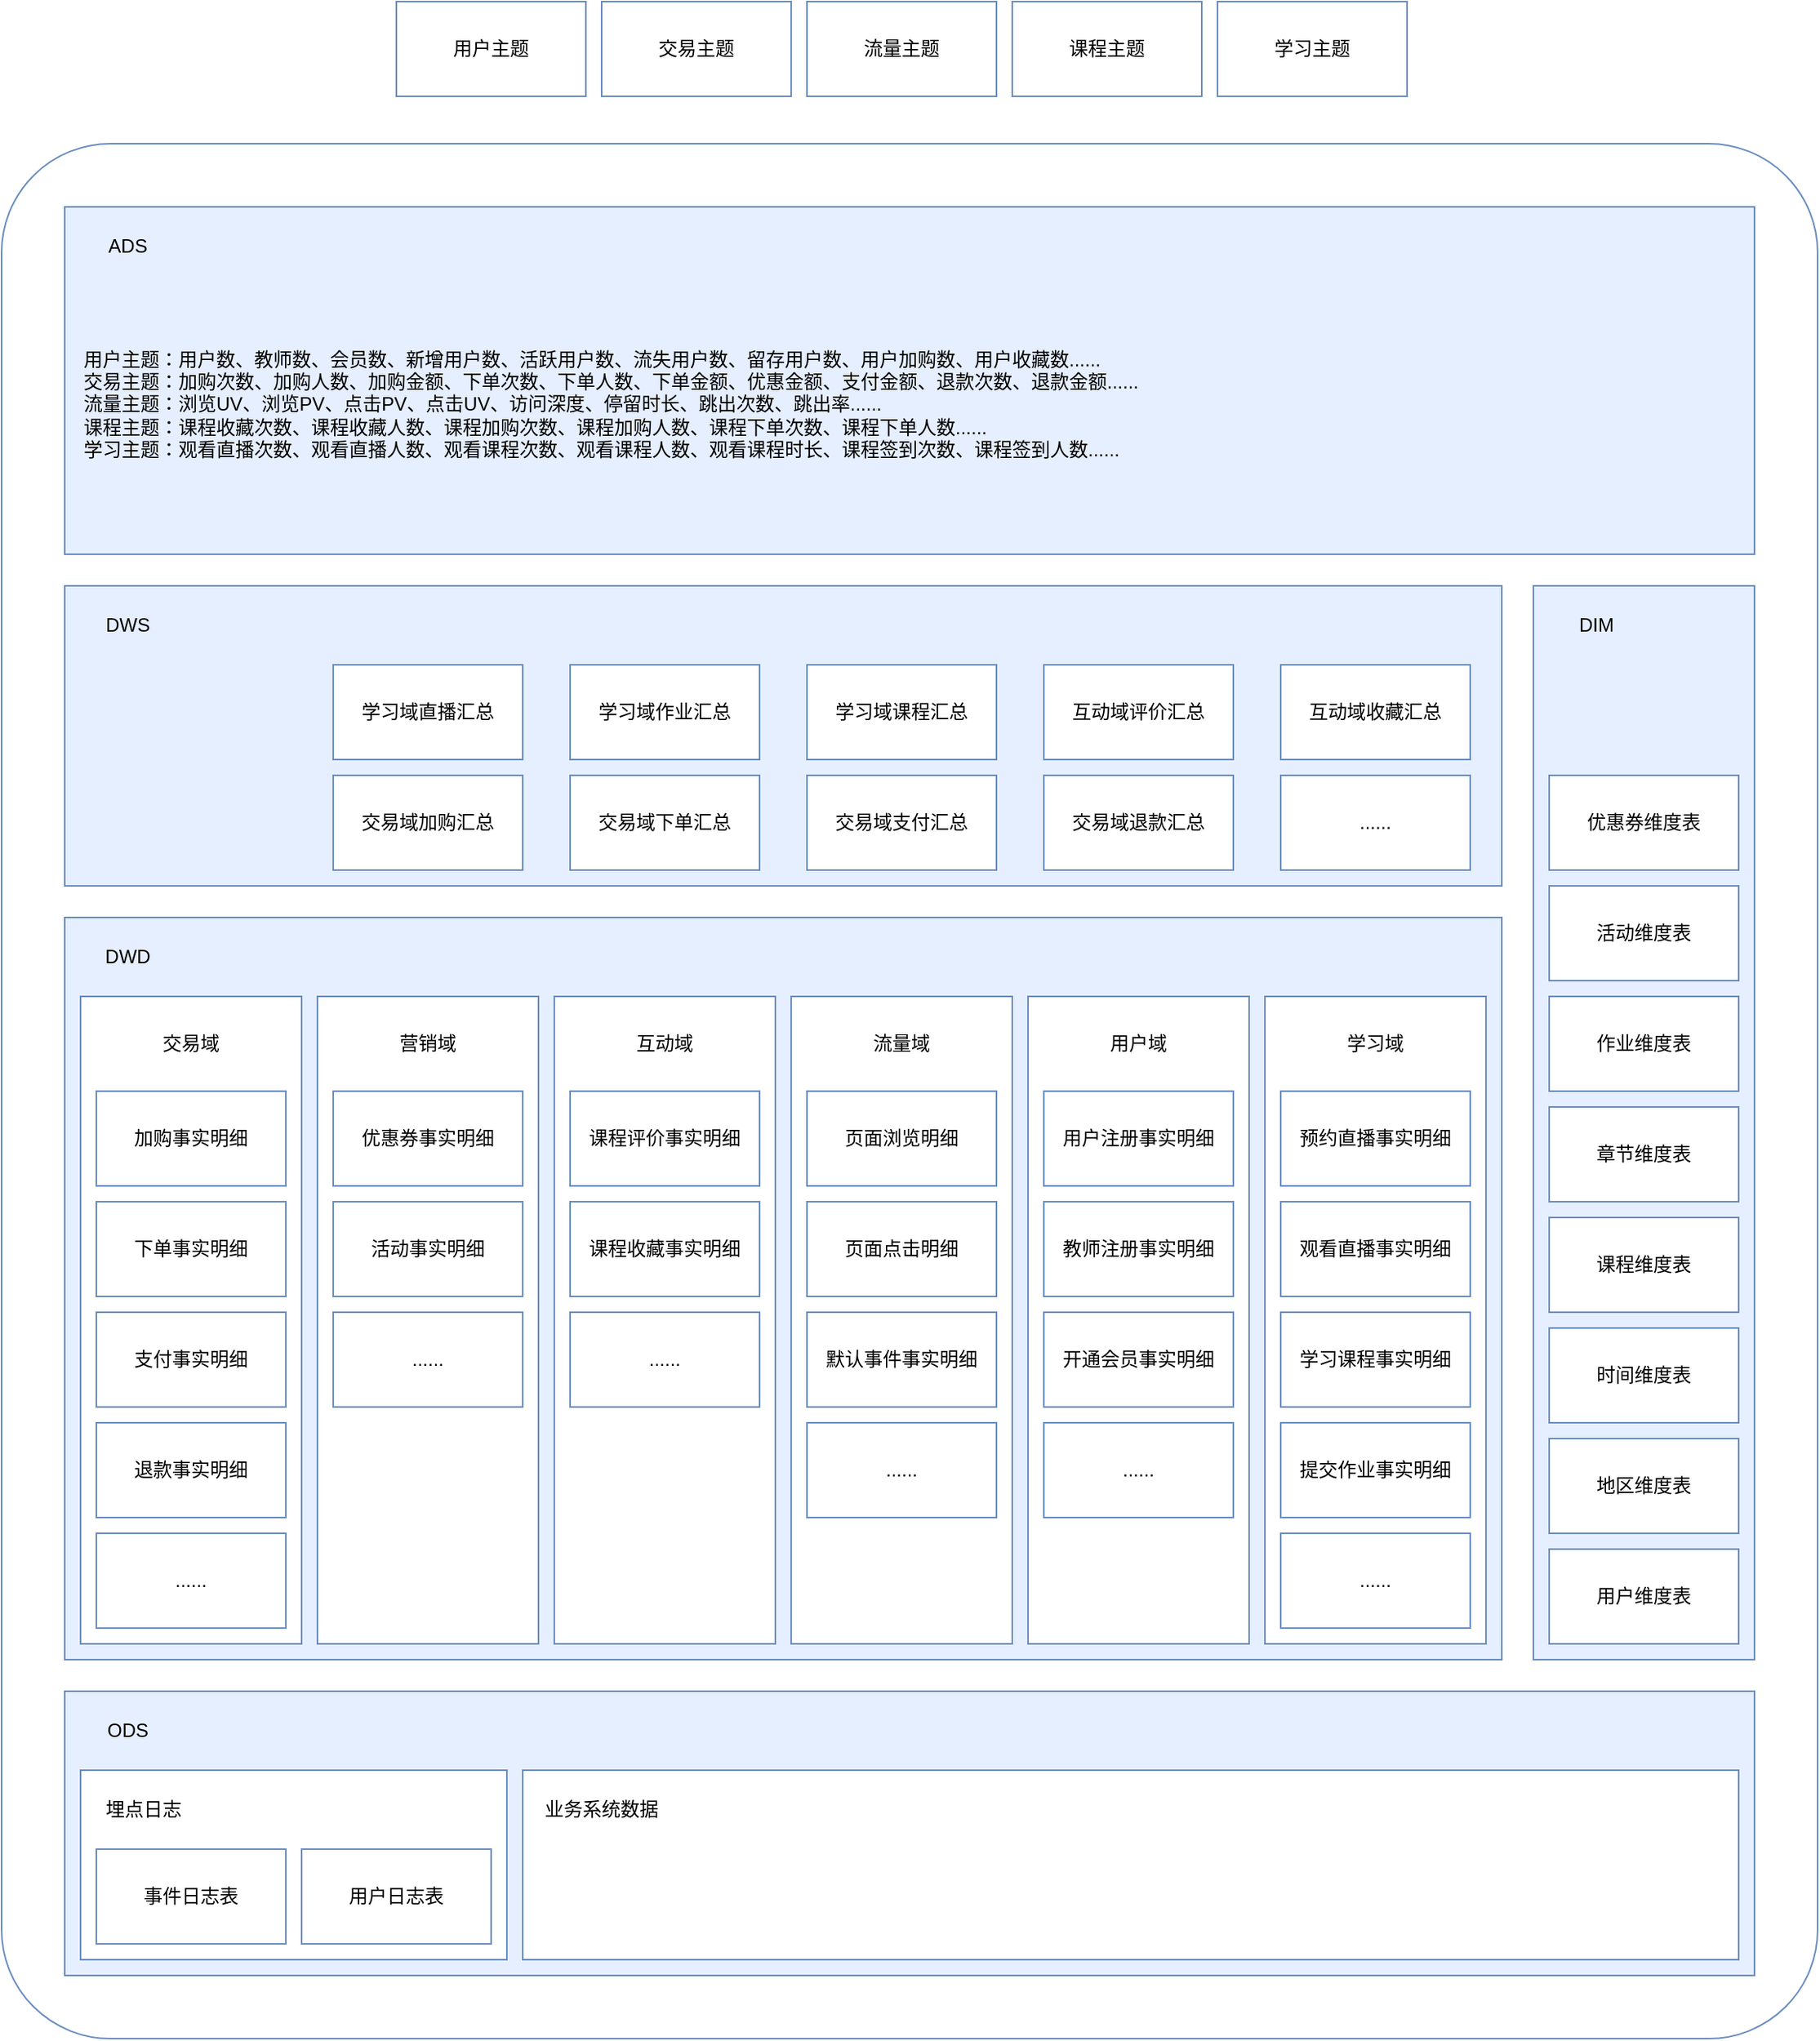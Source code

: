 <mxfile version="21.3.7" type="github">
  <diagram name="第 1 页" id="O_QHGvnCZH730tNBmOar">
    <mxGraphModel dx="3217" dy="2402" grid="1" gridSize="10" guides="1" tooltips="1" connect="1" arrows="1" fold="1" page="1" pageScale="1" pageWidth="827" pageHeight="1169" math="0" shadow="0">
      <root>
        <mxCell id="0" />
        <mxCell id="1" parent="0" />
        <mxCell id="saVYviV8NVjSQybobaWA-1" value="" style="rounded=1;whiteSpace=wrap;html=1;fillColor=none;glass=0;strokeColor=#6C8EBF;arcSize=6;" parent="1" vertex="1">
          <mxGeometry x="-30" y="-340" width="1150" height="1200" as="geometry" />
        </mxCell>
        <mxCell id="saVYviV8NVjSQybobaWA-2" value="" style="rounded=0;whiteSpace=wrap;html=1;fillColor=#E6EFFF;strokeColor=#6C8EBF;" parent="1" vertex="1">
          <mxGeometry x="10" y="640" width="1070" height="180" as="geometry" />
        </mxCell>
        <mxCell id="saVYviV8NVjSQybobaWA-3" value="" style="rounded=0;whiteSpace=wrap;html=1;strokeColor=#6C8EBF;" parent="1" vertex="1">
          <mxGeometry x="20" y="690" width="270" height="120" as="geometry" />
        </mxCell>
        <mxCell id="saVYviV8NVjSQybobaWA-4" value="事件日志表" style="rounded=0;whiteSpace=wrap;html=1;strokeColor=#6C8EBF;" parent="1" vertex="1">
          <mxGeometry x="30" y="740" width="120" height="60" as="geometry" />
        </mxCell>
        <mxCell id="saVYviV8NVjSQybobaWA-5" value="用户日志表" style="rounded=0;whiteSpace=wrap;html=1;strokeColor=#6C8EBF;" parent="1" vertex="1">
          <mxGeometry x="160" y="740" width="120" height="60" as="geometry" />
        </mxCell>
        <mxCell id="saVYviV8NVjSQybobaWA-6" value="埋点日志" style="text;html=1;strokeColor=none;fillColor=none;align=center;verticalAlign=middle;whiteSpace=wrap;rounded=0;" parent="1" vertex="1">
          <mxGeometry x="30" y="700" width="60" height="30" as="geometry" />
        </mxCell>
        <mxCell id="saVYviV8NVjSQybobaWA-7" value="" style="rounded=0;whiteSpace=wrap;html=1;strokeColor=#6C8EBF;" parent="1" vertex="1">
          <mxGeometry x="300" y="690" width="770" height="120" as="geometry" />
        </mxCell>
        <mxCell id="saVYviV8NVjSQybobaWA-8" value="ODS" style="text;html=1;strokeColor=none;fillColor=none;align=center;verticalAlign=middle;whiteSpace=wrap;rounded=0;" parent="1" vertex="1">
          <mxGeometry x="20" y="650" width="60" height="30" as="geometry" />
        </mxCell>
        <mxCell id="saVYviV8NVjSQybobaWA-10" value="业务系统数据" style="text;html=1;strokeColor=none;fillColor=none;align=center;verticalAlign=middle;whiteSpace=wrap;rounded=0;" parent="1" vertex="1">
          <mxGeometry x="310" y="700" width="80" height="30" as="geometry" />
        </mxCell>
        <mxCell id="saVYviV8NVjSQybobaWA-11" value="" style="rounded=0;whiteSpace=wrap;html=1;fillColor=#E6EFFF;strokeColor=#6c8ebf;" parent="1" vertex="1">
          <mxGeometry x="10" y="150" width="910" height="470" as="geometry" />
        </mxCell>
        <mxCell id="saVYviV8NVjSQybobaWA-13" value="" style="rounded=0;whiteSpace=wrap;html=1;fillColor=#E6EFFF;strokeColor=#6c8ebf;" parent="1" vertex="1">
          <mxGeometry x="940" y="-60" width="140" height="680" as="geometry" />
        </mxCell>
        <mxCell id="saVYviV8NVjSQybobaWA-14" value="DIM" style="text;html=1;strokeColor=none;fillColor=none;align=center;verticalAlign=middle;whiteSpace=wrap;rounded=0;" parent="1" vertex="1">
          <mxGeometry x="950" y="-50" width="60" height="30" as="geometry" />
        </mxCell>
        <mxCell id="saVYviV8NVjSQybobaWA-21" value="用户维度表" style="rounded=0;whiteSpace=wrap;html=1;strokeColor=#6C8EBF;" parent="1" vertex="1">
          <mxGeometry x="950" y="550" width="120" height="60" as="geometry" />
        </mxCell>
        <mxCell id="saVYviV8NVjSQybobaWA-22" value="课程维度表" style="rounded=0;whiteSpace=wrap;html=1;strokeColor=#6C8EBF;" parent="1" vertex="1">
          <mxGeometry x="950" y="340" width="120" height="60" as="geometry" />
        </mxCell>
        <mxCell id="saVYviV8NVjSQybobaWA-23" value="章节维度表" style="rounded=0;whiteSpace=wrap;html=1;strokeColor=#6C8EBF;" parent="1" vertex="1">
          <mxGeometry x="950" y="270" width="120" height="60" as="geometry" />
        </mxCell>
        <mxCell id="saVYviV8NVjSQybobaWA-25" value="优惠券维度表" style="rounded=0;whiteSpace=wrap;html=1;strokeColor=#6C8EBF;" parent="1" vertex="1">
          <mxGeometry x="950" y="60" width="120" height="60" as="geometry" />
        </mxCell>
        <mxCell id="saVYviV8NVjSQybobaWA-26" value="活动维度表" style="rounded=0;whiteSpace=wrap;html=1;strokeColor=#6C8EBF;" parent="1" vertex="1">
          <mxGeometry x="950" y="130" width="120" height="60" as="geometry" />
        </mxCell>
        <mxCell id="saVYviV8NVjSQybobaWA-27" value="地区维度表" style="rounded=0;whiteSpace=wrap;html=1;strokeColor=#6C8EBF;" parent="1" vertex="1">
          <mxGeometry x="950" y="480" width="120" height="60" as="geometry" />
        </mxCell>
        <mxCell id="saVYviV8NVjSQybobaWA-28" value="时间维度表" style="rounded=0;whiteSpace=wrap;html=1;strokeColor=#6C8EBF;" parent="1" vertex="1">
          <mxGeometry x="950" y="410" width="120" height="60" as="geometry" />
        </mxCell>
        <mxCell id="saVYviV8NVjSQybobaWA-30" value="作业维度表" style="rounded=0;whiteSpace=wrap;html=1;strokeColor=#6C8EBF;" parent="1" vertex="1">
          <mxGeometry x="950" y="200" width="120" height="60" as="geometry" />
        </mxCell>
        <mxCell id="saVYviV8NVjSQybobaWA-34" value="流量主题" style="rounded=0;whiteSpace=wrap;html=1;strokeColor=#6C8EBF;" parent="1" vertex="1">
          <mxGeometry x="480" y="-430" width="120" height="60" as="geometry" />
        </mxCell>
        <mxCell id="saVYviV8NVjSQybobaWA-35" value="用户主题" style="rounded=0;whiteSpace=wrap;html=1;strokeColor=#6C8EBF;" parent="1" vertex="1">
          <mxGeometry x="220" y="-430" width="120" height="60" as="geometry" />
        </mxCell>
        <mxCell id="saVYviV8NVjSQybobaWA-36" value="课程主题" style="rounded=0;whiteSpace=wrap;html=1;strokeColor=#6C8EBF;" parent="1" vertex="1">
          <mxGeometry x="610" y="-430" width="120" height="60" as="geometry" />
        </mxCell>
        <mxCell id="saVYviV8NVjSQybobaWA-39" value="交易主题" style="rounded=0;whiteSpace=wrap;html=1;strokeColor=#6C8EBF;" parent="1" vertex="1">
          <mxGeometry x="350" y="-430" width="120" height="60" as="geometry" />
        </mxCell>
        <mxCell id="saVYviV8NVjSQybobaWA-41" value="学习主题" style="rounded=0;whiteSpace=wrap;html=1;strokeColor=#6C8EBF;" parent="1" vertex="1">
          <mxGeometry x="740" y="-430" width="120" height="60" as="geometry" />
        </mxCell>
        <mxCell id="saVYviV8NVjSQybobaWA-87" value="DWD" style="text;html=1;strokeColor=none;fillColor=none;align=center;verticalAlign=middle;whiteSpace=wrap;rounded=0;" parent="1" vertex="1">
          <mxGeometry x="20" y="160" width="60" height="30" as="geometry" />
        </mxCell>
        <mxCell id="saVYviV8NVjSQybobaWA-106" value="" style="rounded=0;whiteSpace=wrap;html=1;strokeColor=#6C8EBF;" parent="1" vertex="1">
          <mxGeometry x="770" y="200" width="140" height="410" as="geometry" />
        </mxCell>
        <mxCell id="saVYviV8NVjSQybobaWA-88" value="" style="rounded=0;whiteSpace=wrap;html=1;strokeColor=#6C8EBF;fillColor=#E6EFFF;" parent="1" vertex="1">
          <mxGeometry x="10" y="-60" width="910" height="190" as="geometry" />
        </mxCell>
        <mxCell id="saVYviV8NVjSQybobaWA-89" value="DWS" style="text;html=1;strokeColor=none;fillColor=none;align=center;verticalAlign=middle;whiteSpace=wrap;rounded=0;" parent="1" vertex="1">
          <mxGeometry x="20" y="-50" width="60" height="30" as="geometry" />
        </mxCell>
        <mxCell id="saVYviV8NVjSQybobaWA-90" value="交易域加购汇总" style="rounded=0;whiteSpace=wrap;html=1;strokeColor=#6C8EBF;" parent="1" vertex="1">
          <mxGeometry x="180" y="60" width="120" height="60" as="geometry" />
        </mxCell>
        <mxCell id="saVYviV8NVjSQybobaWA-91" value="学习域直播汇总" style="rounded=0;whiteSpace=wrap;html=1;strokeColor=#6C8EBF;" parent="1" vertex="1">
          <mxGeometry x="180" y="-10" width="120" height="60" as="geometry" />
        </mxCell>
        <mxCell id="saVYviV8NVjSQybobaWA-92" value="交易域下单汇总" style="rounded=0;whiteSpace=wrap;html=1;strokeColor=#6C8EBF;" parent="1" vertex="1">
          <mxGeometry x="330" y="60" width="120" height="60" as="geometry" />
        </mxCell>
        <mxCell id="saVYviV8NVjSQybobaWA-93" value="" style="rounded=0;whiteSpace=wrap;html=1;strokeColor=#6C8EBF;fillColor=#E6EFFF;" parent="1" vertex="1">
          <mxGeometry x="10" y="-300" width="1070" height="220" as="geometry" />
        </mxCell>
        <mxCell id="saVYviV8NVjSQybobaWA-94" value="ADS" style="text;html=1;strokeColor=none;fillColor=none;align=center;verticalAlign=middle;whiteSpace=wrap;rounded=0;" parent="1" vertex="1">
          <mxGeometry x="20" y="-290" width="60" height="30" as="geometry" />
        </mxCell>
        <mxCell id="saVYviV8NVjSQybobaWA-99" value="交易域支付汇总" style="rounded=0;whiteSpace=wrap;html=1;strokeColor=#6C8EBF;" parent="1" vertex="1">
          <mxGeometry x="480" y="60" width="120" height="60" as="geometry" />
        </mxCell>
        <mxCell id="saVYviV8NVjSQybobaWA-100" value="......" style="rounded=0;whiteSpace=wrap;html=1;strokeColor=#6C8EBF;" parent="1" vertex="1">
          <mxGeometry x="780" y="60" width="120" height="60" as="geometry" />
        </mxCell>
        <mxCell id="saVYviV8NVjSQybobaWA-101" value="学习域作业汇总" style="rounded=0;whiteSpace=wrap;html=1;strokeColor=#6C8EBF;" parent="1" vertex="1">
          <mxGeometry x="330" y="-10" width="120" height="60" as="geometry" />
        </mxCell>
        <mxCell id="saVYviV8NVjSQybobaWA-102" value="学习域课程汇总" style="rounded=0;whiteSpace=wrap;html=1;strokeColor=#6C8EBF;" parent="1" vertex="1">
          <mxGeometry x="480" y="-10" width="120" height="60" as="geometry" />
        </mxCell>
        <mxCell id="saVYviV8NVjSQybobaWA-104" value="用户主题：用户数、教师数、会员数、新增用户数、活跃用户数、流失用户数、留存用户数、用户加购数、用户收藏数......&lt;br&gt;交易主题：加购次数、加购人数、加购金额、下单次数、下单人数、下单金额、优惠金额、支付金额、退款次数、退款金额......&lt;br&gt;流量主题：浏览UV、浏览PV、点击PV、点击UV、访问深度、停留时长、跳出次数、跳出率......&lt;br&gt;课程主题：课程收藏次数、课程收藏人数、课程加购次数、课程加购人数、课程下单次数、课程下单人数......&lt;br&gt;学习主题：观看直播次数、观看直播人数、观看课程次数、观看课程人数、观看课程时长、课程签到次数、课程签到人数......" style="text;html=1;strokeColor=none;fillColor=none;align=left;verticalAlign=middle;whiteSpace=wrap;rounded=0;" parent="1" vertex="1">
          <mxGeometry x="20" y="-260" width="1050" height="170" as="geometry" />
        </mxCell>
        <mxCell id="saVYviV8NVjSQybobaWA-107" value="学习域" style="text;html=1;strokeColor=none;fillColor=none;align=center;verticalAlign=middle;whiteSpace=wrap;rounded=0;" parent="1" vertex="1">
          <mxGeometry x="810" y="215" width="60" height="30" as="geometry" />
        </mxCell>
        <mxCell id="saVYviV8NVjSQybobaWA-60" value="预约直播事实明细" style="rounded=0;whiteSpace=wrap;html=1;strokeColor=#6C8EBF;" parent="1" vertex="1">
          <mxGeometry x="780" y="260" width="120" height="60" as="geometry" />
        </mxCell>
        <mxCell id="saVYviV8NVjSQybobaWA-69" value="观看直播事实明细" style="rounded=0;whiteSpace=wrap;html=1;strokeColor=#6C8EBF;" parent="1" vertex="1">
          <mxGeometry x="780" y="330" width="120" height="60" as="geometry" />
        </mxCell>
        <mxCell id="saVYviV8NVjSQybobaWA-72" value="提交作业事实明细" style="rounded=0;whiteSpace=wrap;html=1;strokeColor=#6C8EBF;" parent="1" vertex="1">
          <mxGeometry x="780" y="470" width="120" height="60" as="geometry" />
        </mxCell>
        <mxCell id="saVYviV8NVjSQybobaWA-74" value="学习课程事实明细" style="rounded=0;whiteSpace=wrap;html=1;strokeColor=#6C8EBF;" parent="1" vertex="1">
          <mxGeometry x="780" y="400" width="120" height="60" as="geometry" />
        </mxCell>
        <mxCell id="saVYviV8NVjSQybobaWA-73" value="......" style="rounded=0;whiteSpace=wrap;html=1;strokeColor=#6C8EBF;" parent="1" vertex="1">
          <mxGeometry x="780" y="540" width="120" height="60" as="geometry" />
        </mxCell>
        <mxCell id="wcvfJDTOzy3qHPwnN3P7-1" value="" style="rounded=0;whiteSpace=wrap;html=1;strokeColor=#6C8EBF;" vertex="1" parent="1">
          <mxGeometry x="620" y="200" width="140" height="410" as="geometry" />
        </mxCell>
        <mxCell id="wcvfJDTOzy3qHPwnN3P7-2" value="用户域" style="text;html=1;strokeColor=none;fillColor=none;align=center;verticalAlign=middle;whiteSpace=wrap;rounded=0;" vertex="1" parent="1">
          <mxGeometry x="660" y="215" width="60" height="30" as="geometry" />
        </mxCell>
        <mxCell id="saVYviV8NVjSQybobaWA-59" value="用户注册事实明细" style="rounded=0;whiteSpace=wrap;html=1;strokeColor=#6C8EBF;" parent="1" vertex="1">
          <mxGeometry x="630" y="260" width="120" height="60" as="geometry" />
        </mxCell>
        <mxCell id="saVYviV8NVjSQybobaWA-70" value="教师注册事实明细" style="rounded=0;whiteSpace=wrap;html=1;strokeColor=#6C8EBF;" parent="1" vertex="1">
          <mxGeometry x="630" y="330" width="120" height="60" as="geometry" />
        </mxCell>
        <mxCell id="saVYviV8NVjSQybobaWA-71" value="......" style="rounded=0;whiteSpace=wrap;html=1;strokeColor=#6C8EBF;" parent="1" vertex="1">
          <mxGeometry x="630" y="470" width="120" height="60" as="geometry" />
        </mxCell>
        <mxCell id="wcvfJDTOzy3qHPwnN3P7-4" value="" style="rounded=0;whiteSpace=wrap;html=1;strokeColor=#6C8EBF;" vertex="1" parent="1">
          <mxGeometry x="470" y="200" width="140" height="410" as="geometry" />
        </mxCell>
        <mxCell id="wcvfJDTOzy3qHPwnN3P7-5" value="流量域" style="text;html=1;strokeColor=none;fillColor=none;align=center;verticalAlign=middle;whiteSpace=wrap;rounded=0;" vertex="1" parent="1">
          <mxGeometry x="510" y="215" width="60" height="30" as="geometry" />
        </mxCell>
        <mxCell id="saVYviV8NVjSQybobaWA-66" value="页面点击明细" style="rounded=0;whiteSpace=wrap;html=1;strokeColor=#6C8EBF;" parent="1" vertex="1">
          <mxGeometry x="480" y="330" width="120" height="60" as="geometry" />
        </mxCell>
        <mxCell id="saVYviV8NVjSQybobaWA-50" value="默认事件事实明细" style="rounded=0;whiteSpace=wrap;html=1;strokeColor=#6C8EBF;" parent="1" vertex="1">
          <mxGeometry x="480" y="400" width="120" height="60" as="geometry" />
        </mxCell>
        <mxCell id="saVYviV8NVjSQybobaWA-63" value="页面浏览明细" style="rounded=0;whiteSpace=wrap;html=1;strokeColor=#6C8EBF;" parent="1" vertex="1">
          <mxGeometry x="480" y="260" width="120" height="60" as="geometry" />
        </mxCell>
        <mxCell id="wcvfJDTOzy3qHPwnN3P7-7" value="" style="rounded=0;whiteSpace=wrap;html=1;strokeColor=#6C8EBF;" vertex="1" parent="1">
          <mxGeometry x="320" y="200" width="140" height="410" as="geometry" />
        </mxCell>
        <mxCell id="wcvfJDTOzy3qHPwnN3P7-8" value="互动域" style="text;html=1;strokeColor=none;fillColor=none;align=center;verticalAlign=middle;whiteSpace=wrap;rounded=0;" vertex="1" parent="1">
          <mxGeometry x="360" y="215" width="60" height="30" as="geometry" />
        </mxCell>
        <mxCell id="saVYviV8NVjSQybobaWA-67" value="课程评价事实明细" style="rounded=0;whiteSpace=wrap;html=1;strokeColor=#6C8EBF;" parent="1" vertex="1">
          <mxGeometry x="330" y="260" width="120" height="60" as="geometry" />
        </mxCell>
        <mxCell id="saVYviV8NVjSQybobaWA-62" value="课程收藏事实明细" style="rounded=0;whiteSpace=wrap;html=1;strokeColor=#6C8EBF;" parent="1" vertex="1">
          <mxGeometry x="330" y="330" width="120" height="60" as="geometry" />
        </mxCell>
        <mxCell id="wcvfJDTOzy3qHPwnN3P7-9" value="" style="rounded=0;whiteSpace=wrap;html=1;strokeColor=#6C8EBF;" vertex="1" parent="1">
          <mxGeometry x="20" y="200" width="140" height="410" as="geometry" />
        </mxCell>
        <mxCell id="wcvfJDTOzy3qHPwnN3P7-10" value="......" style="rounded=0;whiteSpace=wrap;html=1;strokeColor=#6C8EBF;" vertex="1" parent="1">
          <mxGeometry x="480" y="470" width="120" height="60" as="geometry" />
        </mxCell>
        <mxCell id="wcvfJDTOzy3qHPwnN3P7-11" value="交易域" style="text;html=1;strokeColor=none;fillColor=none;align=center;verticalAlign=middle;whiteSpace=wrap;rounded=0;" vertex="1" parent="1">
          <mxGeometry x="60" y="215" width="60" height="30" as="geometry" />
        </mxCell>
        <mxCell id="saVYviV8NVjSQybobaWA-65" value="下单事实明细" style="rounded=0;whiteSpace=wrap;html=1;strokeColor=#6C8EBF;" parent="1" vertex="1">
          <mxGeometry x="30" y="330" width="120" height="60" as="geometry" />
        </mxCell>
        <mxCell id="saVYviV8NVjSQybobaWA-18" value="支付事实明细" style="rounded=0;whiteSpace=wrap;html=1;strokeColor=#6C8EBF;" parent="1" vertex="1">
          <mxGeometry x="30" y="400" width="120" height="60" as="geometry" />
        </mxCell>
        <mxCell id="saVYviV8NVjSQybobaWA-24" value="退款事实明细" style="rounded=0;whiteSpace=wrap;html=1;strokeColor=#6C8EBF;" parent="1" vertex="1">
          <mxGeometry x="30" y="470" width="120" height="60" as="geometry" />
        </mxCell>
        <mxCell id="wcvfJDTOzy3qHPwnN3P7-13" value="......" style="rounded=0;whiteSpace=wrap;html=1;strokeColor=#6C8EBF;" vertex="1" parent="1">
          <mxGeometry x="30" y="540" width="120" height="60" as="geometry" />
        </mxCell>
        <mxCell id="wcvfJDTOzy3qHPwnN3P7-14" value="......" style="rounded=0;whiteSpace=wrap;html=1;strokeColor=#6C8EBF;" vertex="1" parent="1">
          <mxGeometry x="330" y="400" width="120" height="60" as="geometry" />
        </mxCell>
        <mxCell id="wcvfJDTOzy3qHPwnN3P7-16" value="加购事实明细" style="rounded=0;whiteSpace=wrap;html=1;strokeColor=#6C8EBF;" vertex="1" parent="1">
          <mxGeometry x="30" y="260" width="120" height="60" as="geometry" />
        </mxCell>
        <mxCell id="wcvfJDTOzy3qHPwnN3P7-22" value="开通会员事实明细" style="rounded=0;whiteSpace=wrap;html=1;strokeColor=#6C8EBF;" vertex="1" parent="1">
          <mxGeometry x="630" y="400" width="120" height="60" as="geometry" />
        </mxCell>
        <mxCell id="wcvfJDTOzy3qHPwnN3P7-23" value="交易域退款汇总" style="rounded=0;whiteSpace=wrap;html=1;strokeColor=#6C8EBF;" vertex="1" parent="1">
          <mxGeometry x="630" y="60" width="120" height="60" as="geometry" />
        </mxCell>
        <mxCell id="wcvfJDTOzy3qHPwnN3P7-24" value="互动域评价汇总" style="rounded=0;whiteSpace=wrap;html=1;strokeColor=#6C8EBF;" vertex="1" parent="1">
          <mxGeometry x="630" y="-10" width="120" height="60" as="geometry" />
        </mxCell>
        <mxCell id="wcvfJDTOzy3qHPwnN3P7-25" value="互动域收藏汇总" style="rounded=0;whiteSpace=wrap;html=1;strokeColor=#6C8EBF;" vertex="1" parent="1">
          <mxGeometry x="780" y="-10" width="120" height="60" as="geometry" />
        </mxCell>
        <mxCell id="wcvfJDTOzy3qHPwnN3P7-31" value="" style="rounded=0;whiteSpace=wrap;html=1;strokeColor=#6C8EBF;" vertex="1" parent="1">
          <mxGeometry x="170" y="200" width="140" height="410" as="geometry" />
        </mxCell>
        <mxCell id="wcvfJDTOzy3qHPwnN3P7-32" value="营销域" style="text;html=1;strokeColor=none;fillColor=none;align=center;verticalAlign=middle;whiteSpace=wrap;rounded=0;" vertex="1" parent="1">
          <mxGeometry x="210" y="215" width="60" height="30" as="geometry" />
        </mxCell>
        <mxCell id="wcvfJDTOzy3qHPwnN3P7-33" value="优惠券事实明细" style="rounded=0;whiteSpace=wrap;html=1;strokeColor=#6C8EBF;" vertex="1" parent="1">
          <mxGeometry x="180" y="260" width="120" height="60" as="geometry" />
        </mxCell>
        <mxCell id="wcvfJDTOzy3qHPwnN3P7-34" value="活动事实明细" style="rounded=0;whiteSpace=wrap;html=1;strokeColor=#6C8EBF;" vertex="1" parent="1">
          <mxGeometry x="180" y="330" width="120" height="60" as="geometry" />
        </mxCell>
        <mxCell id="wcvfJDTOzy3qHPwnN3P7-35" value="......" style="rounded=0;whiteSpace=wrap;html=1;strokeColor=#6C8EBF;" vertex="1" parent="1">
          <mxGeometry x="180" y="400" width="120" height="60" as="geometry" />
        </mxCell>
      </root>
    </mxGraphModel>
  </diagram>
</mxfile>
